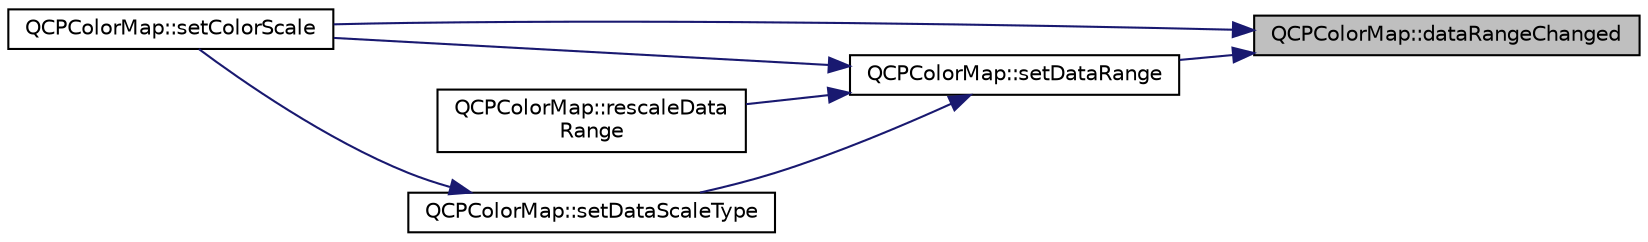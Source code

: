 digraph "QCPColorMap::dataRangeChanged"
{
 // LATEX_PDF_SIZE
  edge [fontname="Helvetica",fontsize="10",labelfontname="Helvetica",labelfontsize="10"];
  node [fontname="Helvetica",fontsize="10",shape=record];
  rankdir="RL";
  Node1 [label="QCPColorMap::dataRangeChanged",height=0.2,width=0.4,color="black", fillcolor="grey75", style="filled", fontcolor="black",tooltip=" "];
  Node1 -> Node2 [dir="back",color="midnightblue",fontsize="10",style="solid",fontname="Helvetica"];
  Node2 [label="QCPColorMap::setColorScale",height=0.2,width=0.4,color="black", fillcolor="white", style="filled",URL="$classQCPColorMap.html#aa828921db364fe3c6af4619580ab85fd",tooltip=" "];
  Node1 -> Node3 [dir="back",color="midnightblue",fontsize="10",style="solid",fontname="Helvetica"];
  Node3 [label="QCPColorMap::setDataRange",height=0.2,width=0.4,color="black", fillcolor="white", style="filled",URL="$classQCPColorMap.html#a980b42837821159786a85b4b7dcb8774",tooltip=" "];
  Node3 -> Node4 [dir="back",color="midnightblue",fontsize="10",style="solid",fontname="Helvetica"];
  Node4 [label="QCPColorMap::rescaleData\lRange",height=0.2,width=0.4,color="black", fillcolor="white", style="filled",URL="$classQCPColorMap.html#a856608fa3dd1cc290bcd5f29a5575774",tooltip=" "];
  Node3 -> Node2 [dir="back",color="midnightblue",fontsize="10",style="solid",fontname="Helvetica"];
  Node3 -> Node5 [dir="back",color="midnightblue",fontsize="10",style="solid",fontname="Helvetica"];
  Node5 [label="QCPColorMap::setDataScaleType",height=0.2,width=0.4,color="black", fillcolor="white", style="filled",URL="$classQCPColorMap.html#a9d20aa08e3c1f20f22908c45b9c06511",tooltip=" "];
  Node5 -> Node2 [dir="back",color="midnightblue",fontsize="10",style="solid",fontname="Helvetica"];
}

